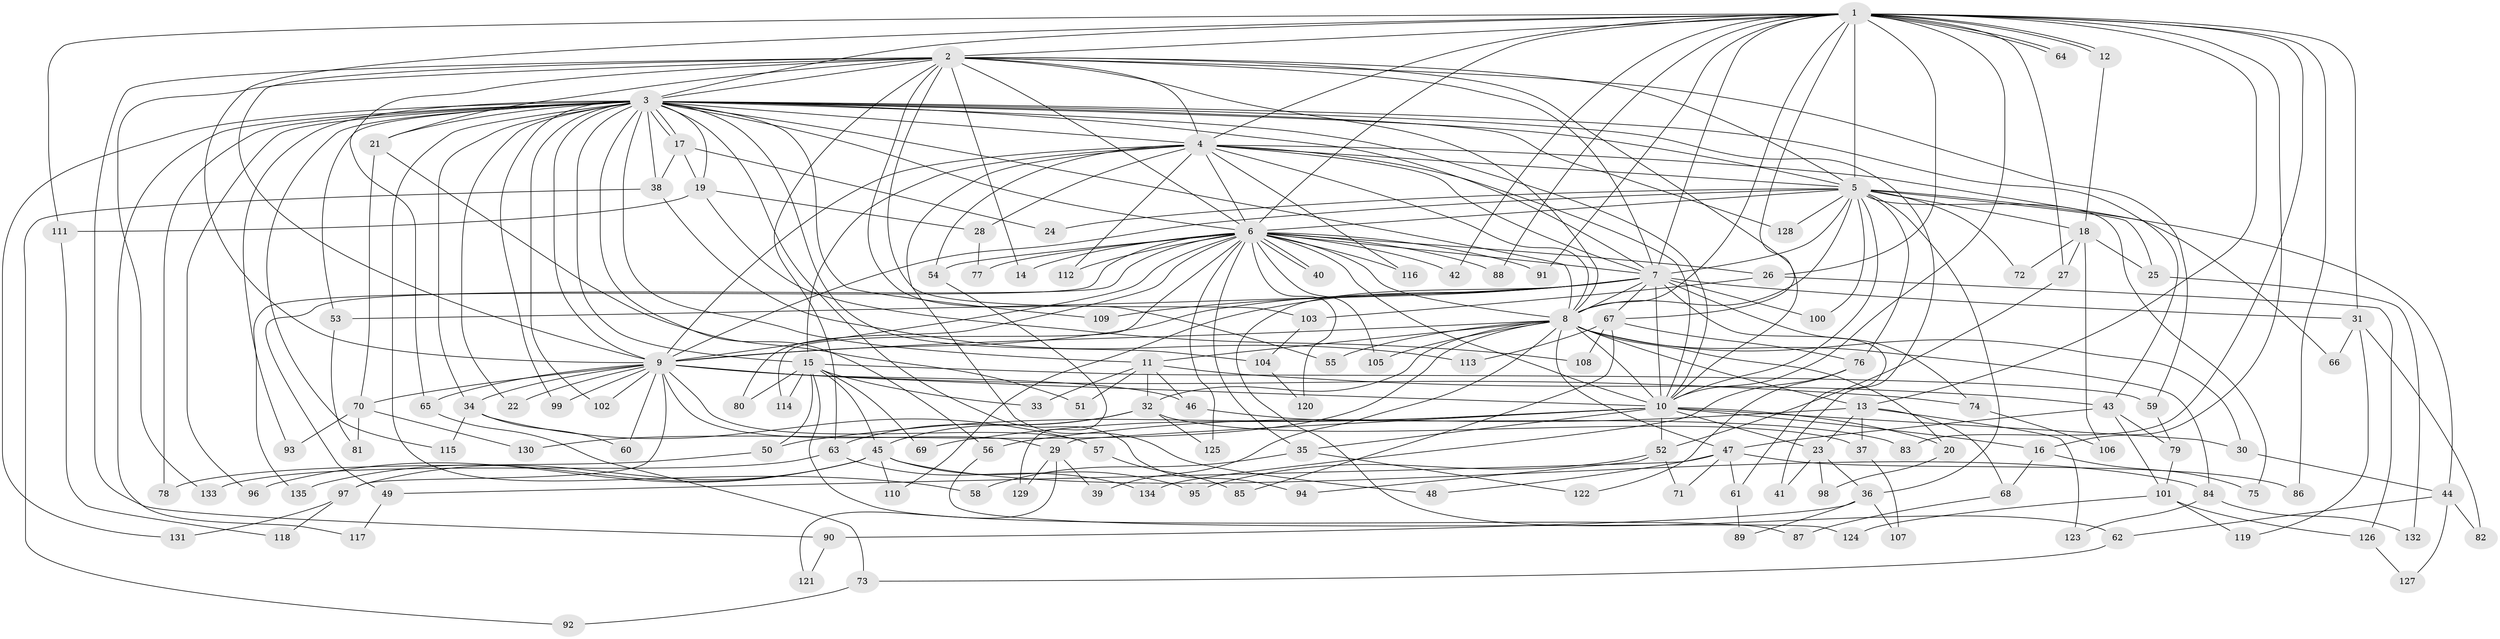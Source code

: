 // Generated by graph-tools (version 1.1) at 2025/14/03/09/25 04:14:06]
// undirected, 135 vertices, 295 edges
graph export_dot {
graph [start="1"]
  node [color=gray90,style=filled];
  1;
  2;
  3;
  4;
  5;
  6;
  7;
  8;
  9;
  10;
  11;
  12;
  13;
  14;
  15;
  16;
  17;
  18;
  19;
  20;
  21;
  22;
  23;
  24;
  25;
  26;
  27;
  28;
  29;
  30;
  31;
  32;
  33;
  34;
  35;
  36;
  37;
  38;
  39;
  40;
  41;
  42;
  43;
  44;
  45;
  46;
  47;
  48;
  49;
  50;
  51;
  52;
  53;
  54;
  55;
  56;
  57;
  58;
  59;
  60;
  61;
  62;
  63;
  64;
  65;
  66;
  67;
  68;
  69;
  70;
  71;
  72;
  73;
  74;
  75;
  76;
  77;
  78;
  79;
  80;
  81;
  82;
  83;
  84;
  85;
  86;
  87;
  88;
  89;
  90;
  91;
  92;
  93;
  94;
  95;
  96;
  97;
  98;
  99;
  100;
  101;
  102;
  103;
  104;
  105;
  106;
  107;
  108;
  109;
  110;
  111;
  112;
  113;
  114;
  115;
  116;
  117;
  118;
  119;
  120;
  121;
  122;
  123;
  124;
  125;
  126;
  127;
  128;
  129;
  130;
  131;
  132;
  133;
  134;
  135;
  1 -- 2;
  1 -- 3;
  1 -- 4;
  1 -- 5;
  1 -- 6;
  1 -- 7;
  1 -- 8;
  1 -- 9;
  1 -- 10;
  1 -- 12;
  1 -- 12;
  1 -- 13;
  1 -- 16;
  1 -- 26;
  1 -- 27;
  1 -- 31;
  1 -- 42;
  1 -- 64;
  1 -- 64;
  1 -- 67;
  1 -- 83;
  1 -- 86;
  1 -- 88;
  1 -- 91;
  1 -- 111;
  2 -- 3;
  2 -- 4;
  2 -- 5;
  2 -- 6;
  2 -- 7;
  2 -- 8;
  2 -- 9;
  2 -- 10;
  2 -- 14;
  2 -- 21;
  2 -- 55;
  2 -- 59;
  2 -- 63;
  2 -- 65;
  2 -- 90;
  2 -- 103;
  2 -- 133;
  3 -- 4;
  3 -- 5;
  3 -- 6;
  3 -- 7;
  3 -- 8;
  3 -- 9;
  3 -- 10;
  3 -- 11;
  3 -- 15;
  3 -- 17;
  3 -- 17;
  3 -- 19;
  3 -- 21;
  3 -- 22;
  3 -- 34;
  3 -- 38;
  3 -- 41;
  3 -- 43;
  3 -- 53;
  3 -- 56;
  3 -- 58;
  3 -- 78;
  3 -- 93;
  3 -- 94;
  3 -- 96;
  3 -- 99;
  3 -- 102;
  3 -- 104;
  3 -- 109;
  3 -- 115;
  3 -- 117;
  3 -- 128;
  3 -- 131;
  4 -- 5;
  4 -- 6;
  4 -- 7;
  4 -- 8;
  4 -- 9;
  4 -- 10;
  4 -- 15;
  4 -- 28;
  4 -- 48;
  4 -- 54;
  4 -- 66;
  4 -- 112;
  4 -- 116;
  5 -- 6;
  5 -- 7;
  5 -- 8;
  5 -- 9;
  5 -- 10;
  5 -- 18;
  5 -- 24;
  5 -- 25;
  5 -- 36;
  5 -- 44;
  5 -- 72;
  5 -- 75;
  5 -- 76;
  5 -- 100;
  5 -- 128;
  6 -- 7;
  6 -- 8;
  6 -- 9;
  6 -- 10;
  6 -- 14;
  6 -- 26;
  6 -- 35;
  6 -- 40;
  6 -- 40;
  6 -- 42;
  6 -- 49;
  6 -- 54;
  6 -- 77;
  6 -- 80;
  6 -- 88;
  6 -- 91;
  6 -- 105;
  6 -- 112;
  6 -- 114;
  6 -- 116;
  6 -- 120;
  6 -- 125;
  6 -- 135;
  7 -- 8;
  7 -- 9;
  7 -- 10;
  7 -- 31;
  7 -- 53;
  7 -- 61;
  7 -- 62;
  7 -- 67;
  7 -- 74;
  7 -- 100;
  7 -- 109;
  7 -- 110;
  8 -- 9;
  8 -- 10;
  8 -- 11;
  8 -- 13;
  8 -- 20;
  8 -- 30;
  8 -- 32;
  8 -- 39;
  8 -- 47;
  8 -- 55;
  8 -- 84;
  8 -- 105;
  8 -- 130;
  9 -- 10;
  9 -- 22;
  9 -- 29;
  9 -- 34;
  9 -- 46;
  9 -- 57;
  9 -- 60;
  9 -- 65;
  9 -- 70;
  9 -- 74;
  9 -- 97;
  9 -- 99;
  9 -- 102;
  10 -- 16;
  10 -- 20;
  10 -- 23;
  10 -- 29;
  10 -- 30;
  10 -- 35;
  10 -- 50;
  10 -- 52;
  10 -- 69;
  11 -- 32;
  11 -- 33;
  11 -- 43;
  11 -- 46;
  11 -- 51;
  12 -- 18;
  13 -- 23;
  13 -- 37;
  13 -- 56;
  13 -- 68;
  13 -- 123;
  15 -- 33;
  15 -- 45;
  15 -- 50;
  15 -- 59;
  15 -- 69;
  15 -- 80;
  15 -- 87;
  15 -- 114;
  16 -- 68;
  16 -- 75;
  17 -- 19;
  17 -- 24;
  17 -- 38;
  18 -- 25;
  18 -- 27;
  18 -- 72;
  18 -- 106;
  19 -- 28;
  19 -- 108;
  19 -- 111;
  20 -- 98;
  21 -- 51;
  21 -- 70;
  23 -- 36;
  23 -- 41;
  23 -- 98;
  25 -- 132;
  26 -- 103;
  26 -- 126;
  27 -- 52;
  28 -- 77;
  29 -- 39;
  29 -- 121;
  29 -- 129;
  30 -- 44;
  31 -- 66;
  31 -- 82;
  31 -- 119;
  32 -- 37;
  32 -- 45;
  32 -- 63;
  32 -- 125;
  34 -- 57;
  34 -- 60;
  34 -- 115;
  35 -- 58;
  35 -- 122;
  36 -- 89;
  36 -- 90;
  36 -- 107;
  37 -- 107;
  38 -- 92;
  38 -- 113;
  43 -- 47;
  43 -- 79;
  43 -- 101;
  44 -- 62;
  44 -- 82;
  44 -- 127;
  45 -- 84;
  45 -- 95;
  45 -- 96;
  45 -- 97;
  45 -- 110;
  45 -- 135;
  46 -- 83;
  47 -- 48;
  47 -- 49;
  47 -- 61;
  47 -- 71;
  47 -- 86;
  49 -- 117;
  50 -- 78;
  52 -- 71;
  52 -- 94;
  52 -- 95;
  53 -- 81;
  54 -- 129;
  56 -- 124;
  57 -- 85;
  59 -- 79;
  61 -- 89;
  62 -- 73;
  63 -- 133;
  63 -- 134;
  65 -- 73;
  67 -- 76;
  67 -- 85;
  67 -- 108;
  67 -- 113;
  68 -- 87;
  70 -- 81;
  70 -- 93;
  70 -- 130;
  73 -- 92;
  74 -- 106;
  76 -- 122;
  76 -- 134;
  79 -- 101;
  84 -- 123;
  84 -- 132;
  90 -- 121;
  97 -- 118;
  97 -- 131;
  101 -- 119;
  101 -- 124;
  101 -- 126;
  103 -- 104;
  104 -- 120;
  111 -- 118;
  126 -- 127;
}
